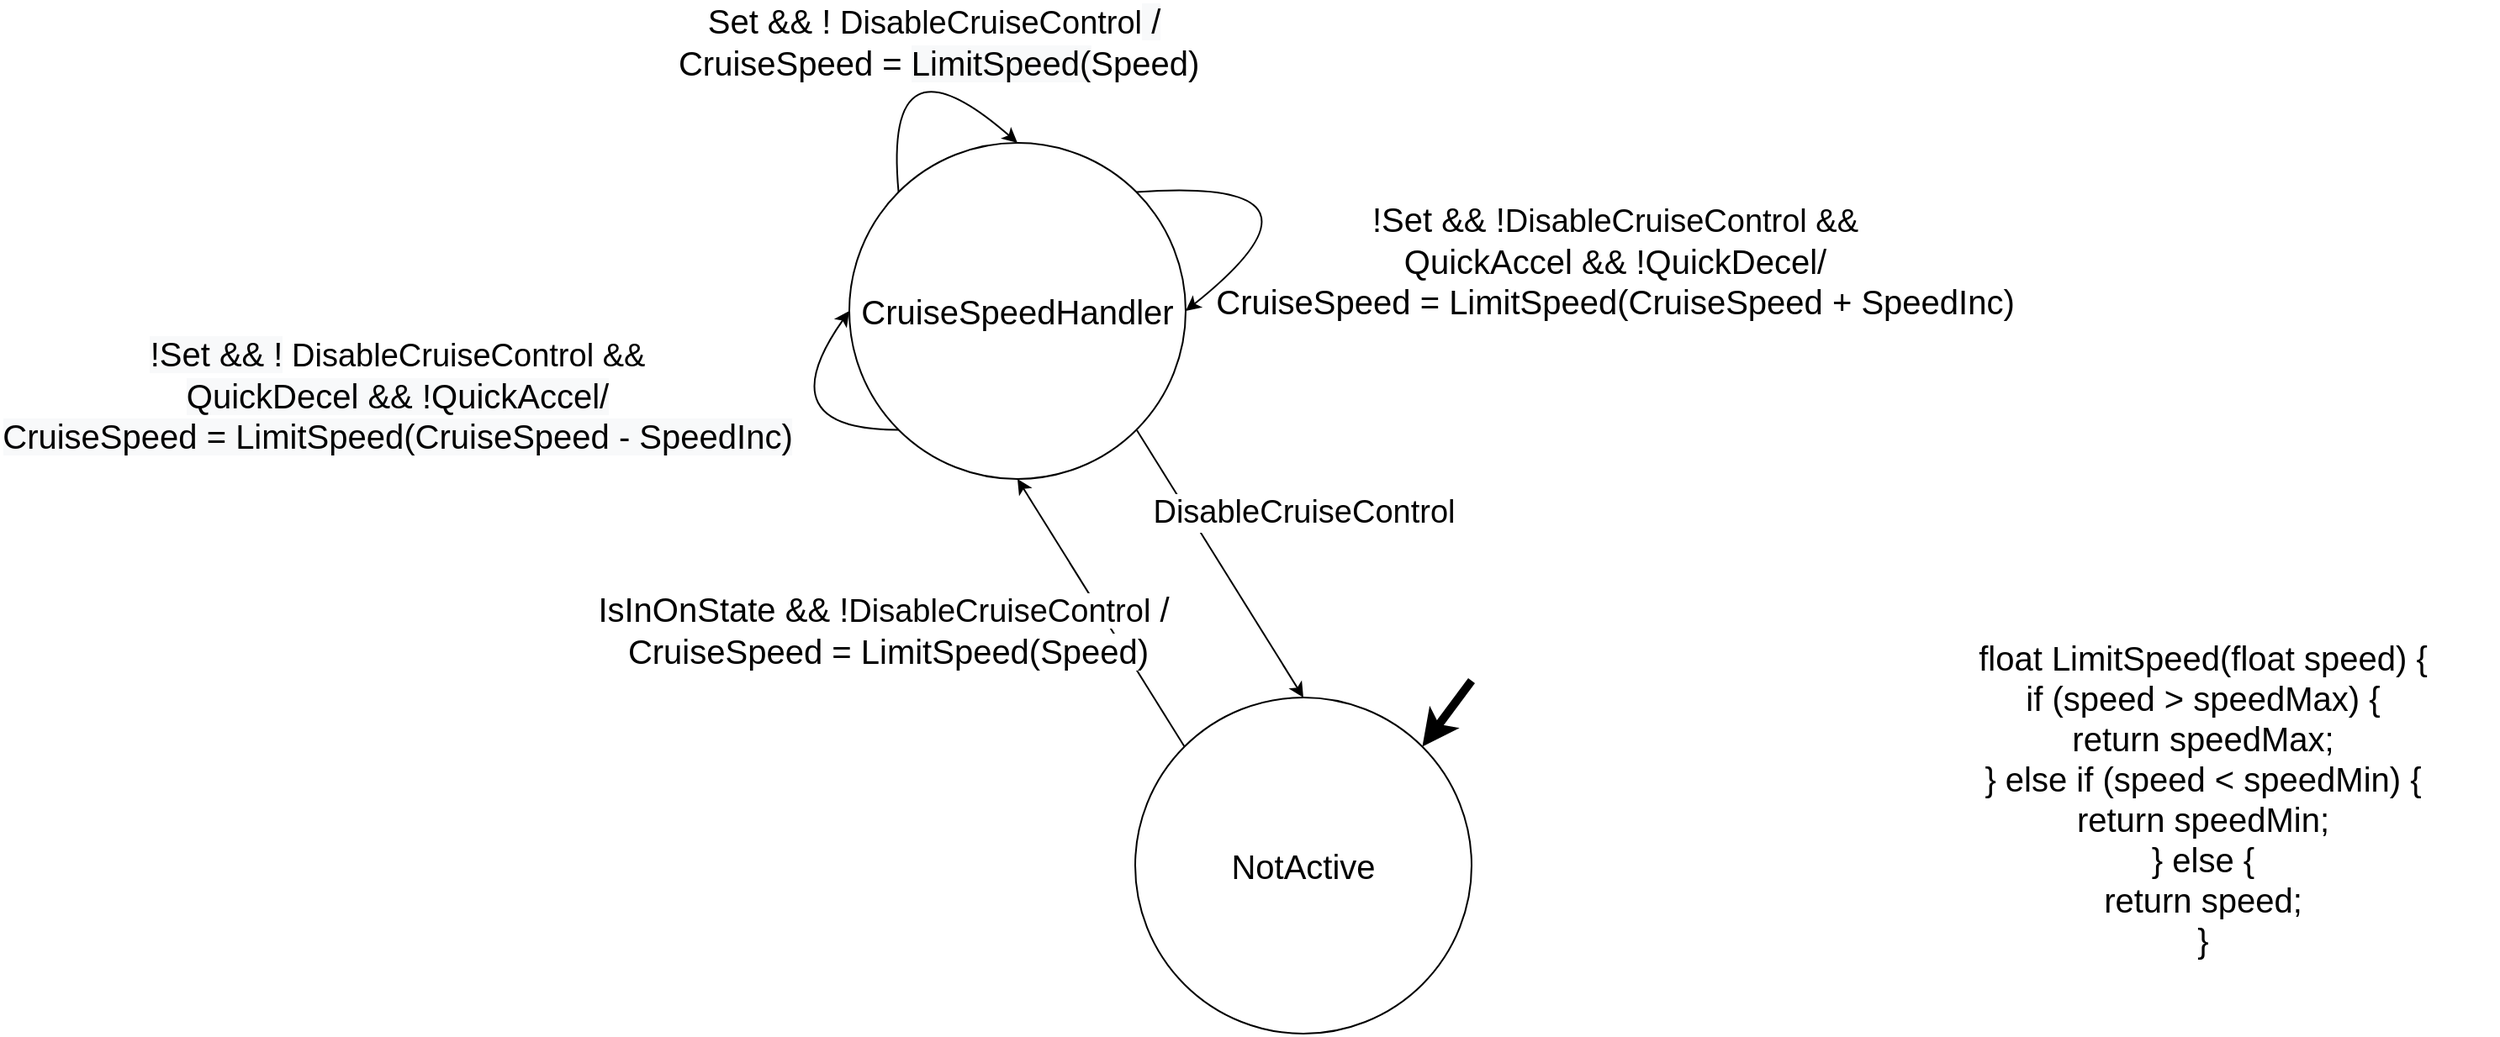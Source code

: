 <mxfile version="13.0.3" type="device"><diagram id="LkxHf1Qn2iQ35PQTMqJl" name="Page-1"><mxGraphModel dx="1042" dy="740" grid="1" gridSize="10" guides="1" tooltips="1" connect="1" arrows="1" fold="1" page="1" pageScale="1" pageWidth="1169" pageHeight="827" math="0" shadow="0"><root><mxCell id="0"/><mxCell id="1" parent="0"/><mxCell id="zvk5DF3JVaS5KKBkiHmw-1" value="&lt;font style=&quot;font-size: 20px&quot;&gt;CruiseSpeedHandler&lt;br&gt;&lt;/font&gt;" style="ellipse;whiteSpace=wrap;html=1;aspect=fixed;" parent="1" vertex="1"><mxGeometry x="1330" y="170" width="200" height="200" as="geometry"/></mxCell><mxCell id="zvk5DF3JVaS5KKBkiHmw-2" value="" style="curved=1;endArrow=classic;html=1;exitX=0;exitY=0;exitDx=0;exitDy=0;entryX=0.5;entryY=0;entryDx=0;entryDy=0;" parent="1" source="zvk5DF3JVaS5KKBkiHmw-1" target="zvk5DF3JVaS5KKBkiHmw-1" edge="1"><mxGeometry width="50" height="50" relative="1" as="geometry"><mxPoint x="795" y="460" as="sourcePoint"/><mxPoint x="1305" y="120" as="targetPoint"/><Array as="points"><mxPoint x="1350" y="100"/></Array></mxGeometry></mxCell><mxCell id="zvk5DF3JVaS5KKBkiHmw-3" value="&lt;font style=&quot;font-size: 20px&quot;&gt;Set &amp;amp;&amp;amp; !&lt;span style=&quot;font-size: 19px&quot;&gt;&amp;nbsp;DisableCruiseControl&lt;/span&gt;&lt;span style=&quot;background-color: rgb(248 , 249 , 250)&quot;&gt;&amp;nbsp;/&lt;br&gt;&lt;/span&gt;&amp;nbsp;CruiseSpeed =&amp;nbsp;&lt;span style=&quot;background-color: rgb(248 , 249 , 250)&quot;&gt;LimitSpeed(&lt;/span&gt;Speed)&lt;/font&gt;" style="edgeLabel;html=1;align=center;verticalAlign=middle;resizable=0;points=[];" parent="zvk5DF3JVaS5KKBkiHmw-2" vertex="1" connectable="0"><mxGeometry x="-0.468" y="-22" relative="1" as="geometry"><mxPoint x="3.93" y="-32.48" as="offset"/></mxGeometry></mxCell><mxCell id="zvk5DF3JVaS5KKBkiHmw-4" value="" style="curved=1;endArrow=classic;html=1;exitX=1;exitY=0;exitDx=0;exitDy=0;entryX=1;entryY=0.5;entryDx=0;entryDy=0;" parent="1" source="zvk5DF3JVaS5KKBkiHmw-1" target="zvk5DF3JVaS5KKBkiHmw-1" edge="1"><mxGeometry width="50" height="50" relative="1" as="geometry"><mxPoint x="990" y="330" as="sourcePoint"/><mxPoint x="1040" y="280" as="targetPoint"/><Array as="points"><mxPoint x="1630" y="190"/></Array></mxGeometry></mxCell><mxCell id="zvk5DF3JVaS5KKBkiHmw-5" value="&lt;font style=&quot;font-size: 20px&quot;&gt;!Set &amp;amp;&amp;amp; !&lt;span style=&quot;font-size: 19px ; background-color: rgb(255 , 255 , 255)&quot;&gt;DisableCruiseControl &amp;amp;&amp;amp;&lt;br&gt;&lt;/span&gt;QuickAccel &amp;amp;&amp;amp;&amp;nbsp;!QuickDecel/&lt;br&gt;CruiseSpeed =&amp;nbsp;&lt;span&gt;LimitSpeed(&lt;/span&gt;CruiseSpeed&amp;nbsp;+ SpeedInc)&lt;br&gt;&lt;/font&gt;" style="text;html=1;align=center;verticalAlign=middle;resizable=0;points=[];autosize=1;" parent="1" vertex="1"><mxGeometry x="1540" y="215" width="490" height="50" as="geometry"/></mxCell><mxCell id="zvk5DF3JVaS5KKBkiHmw-6" value="" style="curved=1;endArrow=classic;html=1;exitX=0;exitY=1;exitDx=0;exitDy=0;entryX=0;entryY=0.5;entryDx=0;entryDy=0;" parent="1" source="zvk5DF3JVaS5KKBkiHmw-1" target="zvk5DF3JVaS5KKBkiHmw-1" edge="1"><mxGeometry width="50" height="50" relative="1" as="geometry"><mxPoint x="1270" y="330" as="sourcePoint"/><mxPoint x="1320" y="280" as="targetPoint"/><Array as="points"><mxPoint x="1280" y="341"/></Array></mxGeometry></mxCell><mxCell id="zvk5DF3JVaS5KKBkiHmw-7" value="&lt;span style=&quot;font-size: 20px ; background-color: rgb(248 , 249 , 250)&quot;&gt;!Set &amp;amp;&amp;amp; !&lt;/span&gt;&lt;span style=&quot;font-size: 19px&quot;&gt;&amp;nbsp;DisableCruiseControl &amp;amp;&amp;amp;&lt;/span&gt;&lt;span style=&quot;font-size: 20px ; background-color: rgb(248 , 249 , 250)&quot;&gt;&lt;br&gt;&lt;/span&gt;&lt;span style=&quot;font-size: 20px ; background-color: rgb(248 , 249 , 250)&quot;&gt;QuickDecel &amp;amp;&amp;amp;&amp;nbsp;&lt;/span&gt;&lt;span style=&quot;font-size: 20px ; background-color: rgb(248 , 249 , 250)&quot;&gt;!QuickAccel/&lt;br&gt;&lt;/span&gt;&lt;span style=&quot;font-size: 20px ; background-color: rgb(248 , 249 , 250)&quot;&gt;CruiseSpeed =&amp;nbsp;&lt;/span&gt;&lt;span style=&quot;font-size: 20px ; background-color: rgb(248 , 249 , 250)&quot;&gt;LimitSpeed(&lt;/span&gt;&lt;span style=&quot;font-size: 20px ; background-color: rgb(248 , 249 , 250)&quot;&gt;CruiseSpeed - SpeedInc)&lt;/span&gt;" style="edgeLabel;html=1;align=center;verticalAlign=middle;resizable=0;points=[];" parent="zvk5DF3JVaS5KKBkiHmw-6" vertex="1" connectable="0"><mxGeometry x="-0.764" y="4" relative="1" as="geometry"><mxPoint x="-279.3" y="-24.78" as="offset"/></mxGeometry></mxCell><mxCell id="zvk5DF3JVaS5KKBkiHmw-8" value="&lt;span style=&quot;font-size: 20px&quot;&gt;float LimitSpeed(float speed) {&lt;/span&gt;&lt;br style=&quot;font-size: 20px&quot;&gt;&lt;span style=&quot;font-size: 20px&quot;&gt;if (speed &amp;gt; speedMax) {&lt;/span&gt;&lt;br style=&quot;font-size: 20px&quot;&gt;&lt;span style=&quot;font-size: 20px&quot;&gt;return speedMax;&lt;/span&gt;&lt;br style=&quot;font-size: 20px&quot;&gt;&lt;span style=&quot;font-size: 20px&quot;&gt;} else if (speed &amp;lt; speedMin) {&lt;/span&gt;&lt;br style=&quot;font-size: 20px&quot;&gt;&lt;span style=&quot;font-size: 20px&quot;&gt;return speedMin;&lt;/span&gt;&lt;br style=&quot;font-size: 20px&quot;&gt;&lt;span style=&quot;font-size: 20px&quot;&gt;} else {&lt;/span&gt;&lt;br style=&quot;font-size: 20px&quot;&gt;&lt;span style=&quot;font-size: 20px&quot;&gt;return speed;&lt;/span&gt;&lt;br style=&quot;font-size: 20px&quot;&gt;&lt;span style=&quot;font-size: 20px&quot;&gt;}&lt;/span&gt;" style="text;html=1;strokeColor=none;fillColor=none;align=center;verticalAlign=middle;whiteSpace=wrap;rounded=0;" parent="1" vertex="1"><mxGeometry x="1960" y="430" width="350" height="260" as="geometry"/></mxCell><mxCell id="BXnyF2cIIUc3V0kI6QPZ-1" value="&lt;font style=&quot;font-size: 20px&quot;&gt;NotActive&lt;br&gt;&lt;/font&gt;" style="ellipse;whiteSpace=wrap;html=1;aspect=fixed;" parent="1" vertex="1"><mxGeometry x="1500" y="500" width="200" height="200" as="geometry"/></mxCell><mxCell id="BXnyF2cIIUc3V0kI6QPZ-2" value="" style="endArrow=classic;html=1;entryX=0.5;entryY=0;entryDx=0;entryDy=0;" parent="1" target="BXnyF2cIIUc3V0kI6QPZ-1" edge="1"><mxGeometry width="50" height="50" relative="1" as="geometry"><mxPoint x="1501" y="341" as="sourcePoint"/><mxPoint x="1510" y="280" as="targetPoint"/></mxGeometry></mxCell><mxCell id="BXnyF2cIIUc3V0kI6QPZ-6" value="&lt;font style=&quot;font-size: 19px&quot;&gt;DisableCruiseControl&lt;/font&gt;" style="edgeLabel;html=1;align=center;verticalAlign=middle;resizable=0;points=[];" parent="BXnyF2cIIUc3V0kI6QPZ-2" vertex="1" connectable="0"><mxGeometry x="-0.178" relative="1" as="geometry"><mxPoint x="58.3" y="-16.37" as="offset"/></mxGeometry></mxCell><mxCell id="BXnyF2cIIUc3V0kI6QPZ-3" value="" style="endArrow=classic;html=1;exitX=0;exitY=0;exitDx=0;exitDy=0;entryX=0.5;entryY=1;entryDx=0;entryDy=0;" parent="1" source="BXnyF2cIIUc3V0kI6QPZ-1" target="zvk5DF3JVaS5KKBkiHmw-1" edge="1"><mxGeometry width="50" height="50" relative="1" as="geometry"><mxPoint x="1460" y="330" as="sourcePoint"/><mxPoint x="1510" y="280" as="targetPoint"/></mxGeometry></mxCell><mxCell id="BXnyF2cIIUc3V0kI6QPZ-7" value="&lt;span style=&quot;background-color: rgb(255 , 255 , 255)&quot;&gt;&lt;font style=&quot;font-size: 20px&quot;&gt;IsInOnState &amp;amp;&amp;amp; !&lt;/font&gt;&lt;/span&gt;&lt;span style=&quot;font-size: 19px ; background-color: rgb(255 , 255 , 255)&quot;&gt;DisableCruiseControl&lt;/span&gt;&lt;span style=&quot;background-color: rgb(255 , 255 , 255)&quot;&gt;&lt;font style=&quot;font-size: 20px&quot;&gt;&amp;nbsp;/&lt;br&gt;&lt;/font&gt;&lt;/span&gt;&lt;span style=&quot;font-size: 20px ; background-color: rgb(255 , 255 , 255)&quot;&gt;&amp;nbsp;CruiseSpeed =&amp;nbsp;&lt;/span&gt;&lt;span style=&quot;font-size: 20px&quot;&gt;LimitSpeed(&lt;/span&gt;&lt;span style=&quot;font-size: 20px ; background-color: rgb(255 , 255 , 255)&quot;&gt;Speed)&lt;/span&gt;&lt;span style=&quot;background-color: rgb(255 , 255 , 255)&quot;&gt;&lt;font style=&quot;font-size: 20px&quot;&gt;&lt;br&gt;&lt;/font&gt;&lt;/span&gt;" style="text;html=1;align=center;verticalAlign=middle;resizable=0;points=[];autosize=1;" parent="1" vertex="1"><mxGeometry x="1170" y="440" width="360" height="40" as="geometry"/></mxCell><mxCell id="A0o8ljp_0XK1j4Hv_FRc-1" value="" style="endArrow=classic;html=1;entryX=1;entryY=0;entryDx=0;entryDy=0;strokeWidth=5;" parent="1" target="BXnyF2cIIUc3V0kI6QPZ-1" edge="1"><mxGeometry width="50" height="50" relative="1" as="geometry"><mxPoint x="1700" y="490" as="sourcePoint"/><mxPoint x="69.289" y="269.289" as="targetPoint"/></mxGeometry></mxCell></root></mxGraphModel></diagram></mxfile>